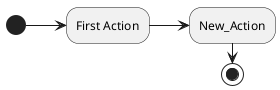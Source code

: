 @startuml
left to right direction
(*) --> "First Action" as a1
a1 --> "New_Action" as a2
a2 -> (*)
@enduml